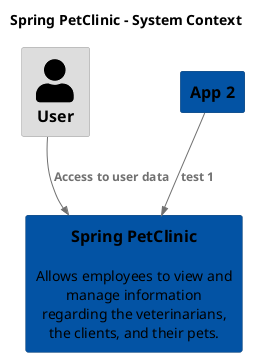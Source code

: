 @startuml
set separator none
title Spring PetClinic - System Context

top to bottom direction

!include <C4/C4>
!include <C4/C4_Context>

AddElementTag("Software System", $bgColor="#0353a4", $borderColor="#023a72", $fontColor="#000000", $sprite="", $shadowing="", $borderStyle="solid")
AddElementTag("Element", $bgColor="#dddddd", $borderColor="#9a9a9a", $fontColor="#000000", $sprite="", $shadowing="", $borderStyle="solid")

AddRelTag("Relationship", $textColor="#707070", $lineColor="#707070", $lineStyle = "")

Person(User, "User", $descr="", $tags="Element", $link="")
System(App2, "App 2", $descr="", $tags="Software System", $link="")
System(SpringPetClinic, "Spring PetClinic", $descr="Allows employees to view and manage information regarding the veterinarians, the clients, and their pets.", $tags="Software System", $link="")

Rel(App2, SpringPetClinic, "test 1", $techn="", $tags="Relationship", $link="")
Rel(User, SpringPetClinic, "Access to user data", $techn="", $tags="Relationship", $link="")

hide stereotypes
@enduml
